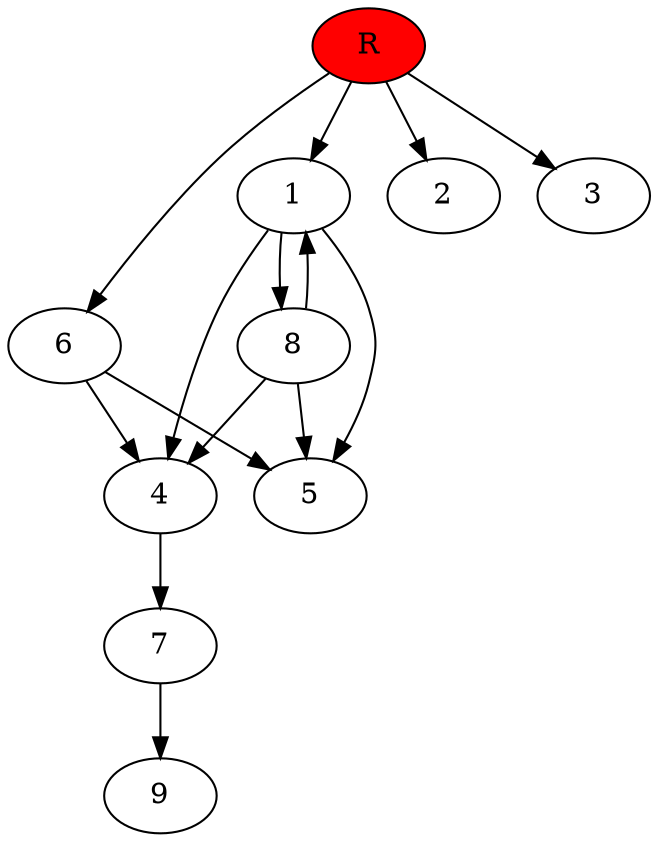 digraph prb4283 {
	1
	2
	3
	4
	5
	6
	7
	8
	R [fillcolor="#ff0000" style=filled]
	1 -> 4
	1 -> 5
	1 -> 8
	4 -> 7
	6 -> 4
	6 -> 5
	7 -> 9
	8 -> 1
	8 -> 4
	8 -> 5
	R -> 1
	R -> 2
	R -> 3
	R -> 6
}
